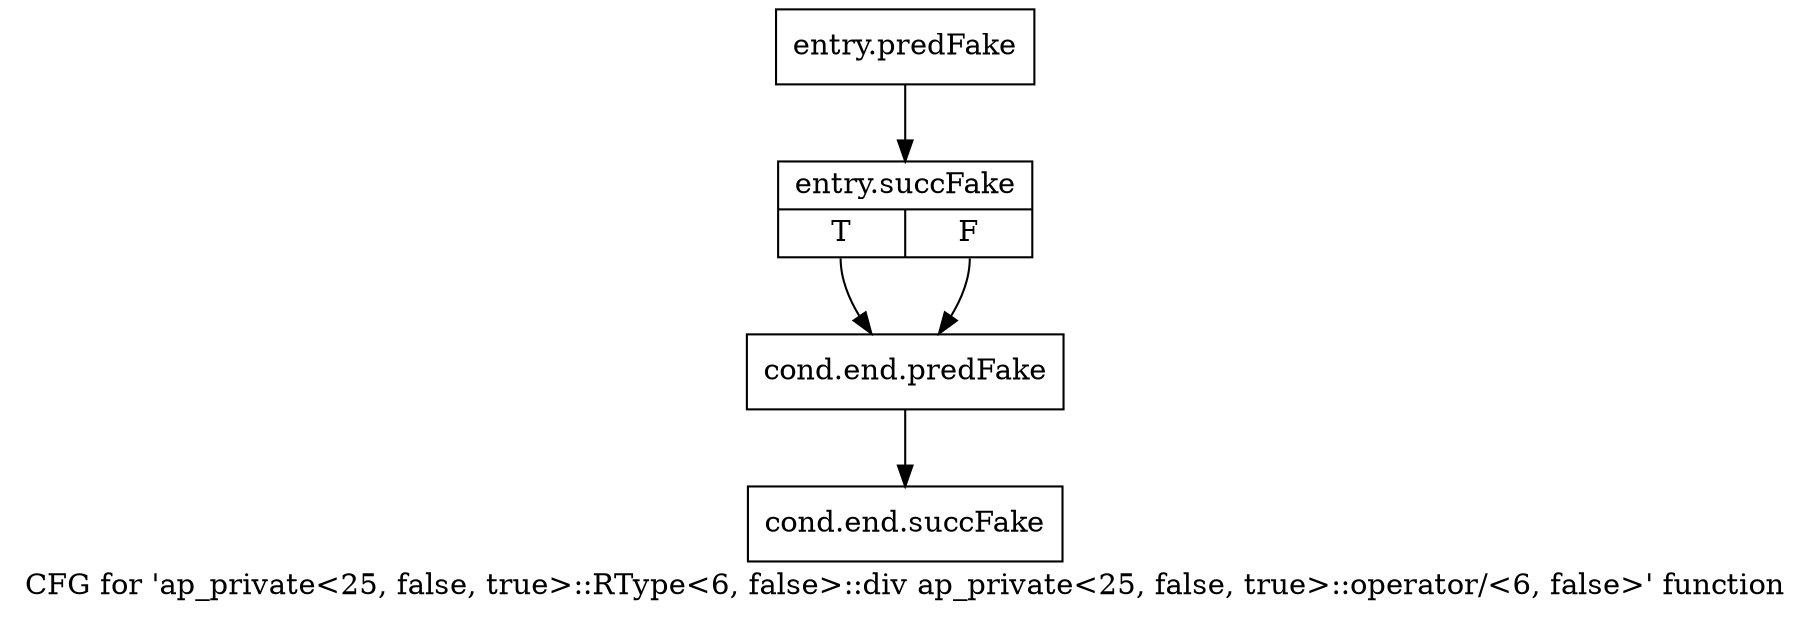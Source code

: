 digraph "CFG for 'ap_private\<25, false, true\>::RType\<6, false\>::div ap_private\<25, false, true\>::operator/\<6, false\>' function" {
	label="CFG for 'ap_private\<25, false, true\>::RType\<6, false\>::div ap_private\<25, false, true\>::operator/\<6, false\>' function";

	Node0x3c07a60 [shape=record,filename="",linenumber="",label="{entry.predFake}"];
	Node0x3c07a60 -> Node0x3e90b40[ callList="" memoryops="" filename="/tools/Xilinx/Vitis_HLS/2022.1/include/etc/ap_private.h" execusionnum="0"];
	Node0x3e90b40 [shape=record,filename="/tools/Xilinx/Vitis_HLS/2022.1/include/etc/ap_private.h",linenumber="2617",label="{entry.succFake|{<s0>T|<s1>F}}"];
	Node0x3e90b40:s0 -> Node0x3c08c40[ callList="" memoryops="" filename="/tools/Xilinx/Vitis_HLS/2022.1/include/etc/ap_private.h" execusionnum="0"];
	Node0x3e90b40:s1 -> Node0x3c08c40[ callList="" memoryops="" filename="/tools/Xilinx/Vitis_HLS/2022.1/include/etc/ap_private.h" execusionnum="0"];
	Node0x3c08c40 [shape=record,filename="/tools/Xilinx/Vitis_HLS/2022.1/include/etc/ap_private.h",linenumber="2616",label="{cond.end.predFake}"];
	Node0x3c08c40 -> Node0x3e811f0[ callList="" memoryops="" filename="/tools/Xilinx/Vitis_HLS/2022.1/include/etc/ap_private.h" execusionnum="0"];
	Node0x3e811f0 [shape=record,filename="/tools/Xilinx/Vitis_HLS/2022.1/include/etc/ap_private.h",linenumber="2616",label="{cond.end.succFake}"];
}
